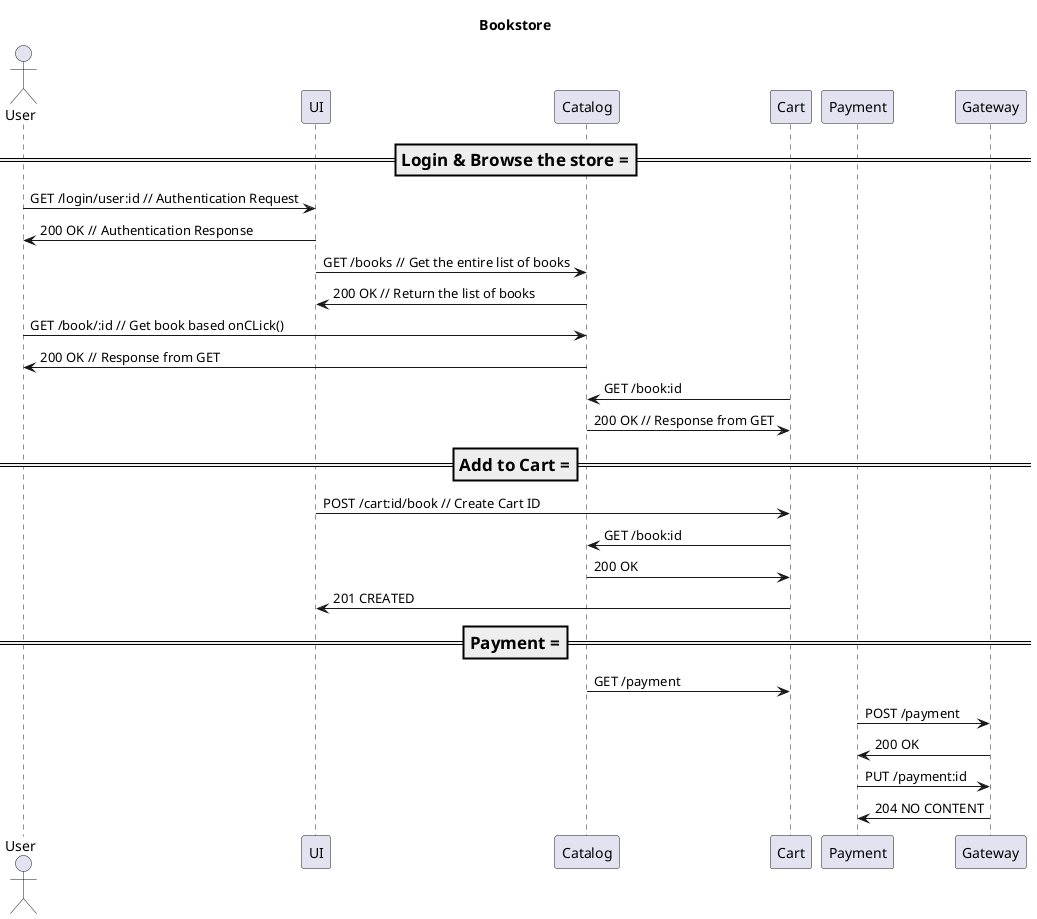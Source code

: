 @startuml
title Bookstore
actor User
participant UI
participant Catalog
participant Cart
participant Payment
participant Gateway

=== Login & Browse the store ===
User -> UI : GET /login/user:id // Authentication Request
UI -> User : 200 OK // Authentication Response
UI  -> Catalog : GET /books // Get the entire list of books
Catalog -> UI : 200 OK // Return the list of books
User -> Catalog : GET /book/:id // Get book based onCLick()
Catalog -> User : 200 OK // Response from GET
Cart -> Catalog : GET /book:id
Catalog -> Cart : 200 OK // Response from GET

=== Add to Cart ===
UI -> Cart : POST /cart:id/book // Create Cart ID
Cart -> Catalog : GET /book:id
Catalog -> Cart : 200 OK
Cart -> UI : 201 CREATED

=== Payment ===
Catalog -> Cart : GET /payment
Payment -> Gateway : POST /payment
Gateway -> Payment : 200 OK
Payment -> Gateway : PUT /payment:id
Gateway -> Payment : 204 NO CONTENT

@enduml